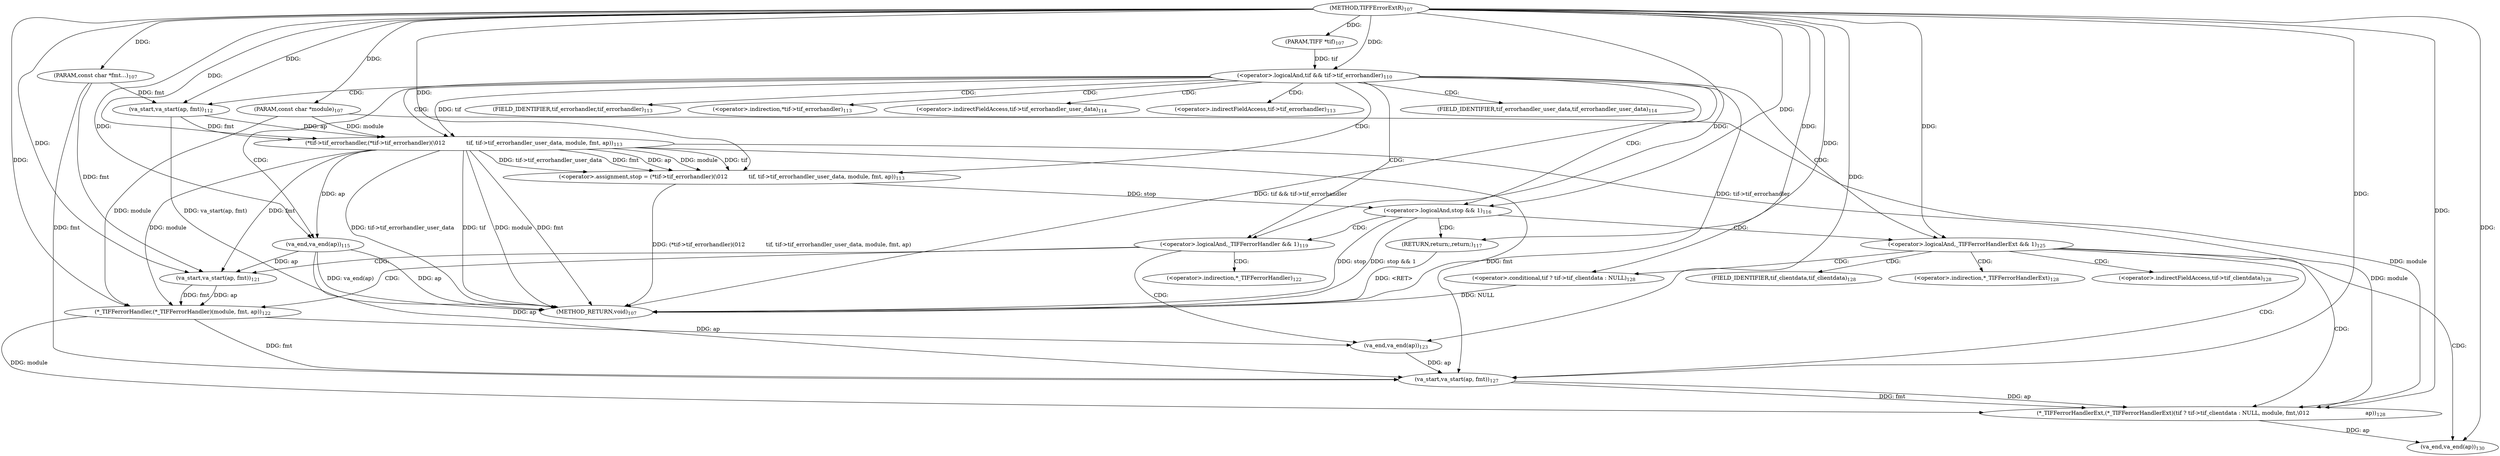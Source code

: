 digraph "TIFFErrorExtR" {  
"10828" [label = <(METHOD,TIFFErrorExtR)<SUB>107</SUB>> ]
"10905" [label = <(METHOD_RETURN,void)<SUB>107</SUB>> ]
"10829" [label = <(PARAM,TIFF *tif)<SUB>107</SUB>> ]
"10830" [label = <(PARAM,const char *module)<SUB>107</SUB>> ]
"10831" [label = <(PARAM,const char *fmt...)<SUB>107</SUB>> ]
"10835" [label = <(&lt;operator&gt;.logicalAnd,tif &amp;&amp; tif-&gt;tif_errorhandler)<SUB>110</SUB>> ]
"10868" [label = <(&lt;operator&gt;.logicalAnd,_TIFFerrorHandler &amp;&amp; 1)<SUB>119</SUB>> ]
"10884" [label = <(&lt;operator&gt;.logicalAnd,_TIFFerrorHandlerExt &amp;&amp; 1)<SUB>125</SUB>> ]
"10841" [label = <(va_start,va_start(ap, fmt))<SUB>112</SUB>> ]
"10845" [label = <(&lt;operator&gt;.assignment,stop = (*tif-&gt;tif_errorhandler)(\012            tif, tif-&gt;tif_errorhandler_user_data, module, fmt, ap))<SUB>113</SUB>> ]
"10859" [label = <(va_end,va_end(ap))<SUB>115</SUB>> ]
"10872" [label = <(va_start,va_start(ap, fmt))<SUB>121</SUB>> ]
"10875" [label = <(*_TIFFerrorHandler,(*_TIFFerrorHandler)(module, fmt, ap))<SUB>122</SUB>> ]
"10881" [label = <(va_end,va_end(ap))<SUB>123</SUB>> ]
"10888" [label = <(va_start,va_start(ap, fmt))<SUB>127</SUB>> ]
"10891" [label = <(*_TIFFerrorHandlerExt,(*_TIFFerrorHandlerExt)(tif ? tif-&gt;tif_clientdata : NULL, module, fmt,\012                                ap))<SUB>128</SUB>> ]
"10903" [label = <(va_end,va_end(ap))<SUB>130</SUB>> ]
"10862" [label = <(&lt;operator&gt;.logicalAnd,stop &amp;&amp; 1)<SUB>116</SUB>> ]
"10847" [label = <(*tif-&gt;tif_errorhandler,(*tif-&gt;tif_errorhandler)(\012            tif, tif-&gt;tif_errorhandler_user_data, module, fmt, ap))<SUB>113</SUB>> ]
"10866" [label = <(RETURN,return;,return;)<SUB>117</SUB>> ]
"10894" [label = <(&lt;operator&gt;.conditional,tif ? tif-&gt;tif_clientdata : NULL)<SUB>128</SUB>> ]
"10876" [label = <(&lt;operator&gt;.indirection,*_TIFFerrorHandler)<SUB>122</SUB>> ]
"10892" [label = <(&lt;operator&gt;.indirection,*_TIFFerrorHandlerExt)<SUB>128</SUB>> ]
"10848" [label = <(&lt;operator&gt;.indirection,*tif-&gt;tif_errorhandler)<SUB>113</SUB>> ]
"10853" [label = <(&lt;operator&gt;.indirectFieldAccess,tif-&gt;tif_errorhandler_user_data)<SUB>114</SUB>> ]
"10896" [label = <(&lt;operator&gt;.indirectFieldAccess,tif-&gt;tif_clientdata)<SUB>128</SUB>> ]
"10849" [label = <(&lt;operator&gt;.indirectFieldAccess,tif-&gt;tif_errorhandler)<SUB>113</SUB>> ]
"10855" [label = <(FIELD_IDENTIFIER,tif_errorhandler_user_data,tif_errorhandler_user_data)<SUB>114</SUB>> ]
"10898" [label = <(FIELD_IDENTIFIER,tif_clientdata,tif_clientdata)<SUB>128</SUB>> ]
"10851" [label = <(FIELD_IDENTIFIER,tif_errorhandler,tif_errorhandler)<SUB>113</SUB>> ]
  "10866" -> "10905"  [ label = "DDG: &lt;RET&gt;"] 
  "10835" -> "10905"  [ label = "DDG: tif-&gt;tif_errorhandler"] 
  "10835" -> "10905"  [ label = "DDG: tif &amp;&amp; tif-&gt;tif_errorhandler"] 
  "10841" -> "10905"  [ label = "DDG: va_start(ap, fmt)"] 
  "10847" -> "10905"  [ label = "DDG: tif"] 
  "10847" -> "10905"  [ label = "DDG: tif-&gt;tif_errorhandler_user_data"] 
  "10847" -> "10905"  [ label = "DDG: module"] 
  "10847" -> "10905"  [ label = "DDG: fmt"] 
  "10845" -> "10905"  [ label = "DDG: (*tif-&gt;tif_errorhandler)(\012            tif, tif-&gt;tif_errorhandler_user_data, module, fmt, ap)"] 
  "10859" -> "10905"  [ label = "DDG: ap"] 
  "10859" -> "10905"  [ label = "DDG: va_end(ap)"] 
  "10862" -> "10905"  [ label = "DDG: stop"] 
  "10862" -> "10905"  [ label = "DDG: stop &amp;&amp; 1"] 
  "10894" -> "10905"  [ label = "DDG: NULL"] 
  "10828" -> "10829"  [ label = "DDG: "] 
  "10828" -> "10830"  [ label = "DDG: "] 
  "10828" -> "10831"  [ label = "DDG: "] 
  "10829" -> "10835"  [ label = "DDG: tif"] 
  "10828" -> "10835"  [ label = "DDG: "] 
  "10847" -> "10845"  [ label = "DDG: fmt"] 
  "10847" -> "10845"  [ label = "DDG: ap"] 
  "10847" -> "10845"  [ label = "DDG: module"] 
  "10847" -> "10845"  [ label = "DDG: tif"] 
  "10847" -> "10845"  [ label = "DDG: tif-&gt;tif_errorhandler_user_data"] 
  "10828" -> "10868"  [ label = "DDG: "] 
  "10828" -> "10884"  [ label = "DDG: "] 
  "10828" -> "10841"  [ label = "DDG: "] 
  "10831" -> "10841"  [ label = "DDG: fmt"] 
  "10828" -> "10845"  [ label = "DDG: "] 
  "10847" -> "10859"  [ label = "DDG: ap"] 
  "10828" -> "10859"  [ label = "DDG: "] 
  "10859" -> "10872"  [ label = "DDG: ap"] 
  "10828" -> "10872"  [ label = "DDG: "] 
  "10847" -> "10872"  [ label = "DDG: fmt"] 
  "10831" -> "10872"  [ label = "DDG: fmt"] 
  "10847" -> "10875"  [ label = "DDG: module"] 
  "10830" -> "10875"  [ label = "DDG: module"] 
  "10828" -> "10875"  [ label = "DDG: "] 
  "10872" -> "10875"  [ label = "DDG: fmt"] 
  "10872" -> "10875"  [ label = "DDG: ap"] 
  "10875" -> "10881"  [ label = "DDG: ap"] 
  "10828" -> "10881"  [ label = "DDG: "] 
  "10859" -> "10888"  [ label = "DDG: ap"] 
  "10881" -> "10888"  [ label = "DDG: ap"] 
  "10828" -> "10888"  [ label = "DDG: "] 
  "10847" -> "10888"  [ label = "DDG: fmt"] 
  "10875" -> "10888"  [ label = "DDG: fmt"] 
  "10831" -> "10888"  [ label = "DDG: fmt"] 
  "10828" -> "10891"  [ label = "DDG: "] 
  "10847" -> "10891"  [ label = "DDG: module"] 
  "10875" -> "10891"  [ label = "DDG: module"] 
  "10830" -> "10891"  [ label = "DDG: module"] 
  "10888" -> "10891"  [ label = "DDG: fmt"] 
  "10888" -> "10891"  [ label = "DDG: ap"] 
  "10891" -> "10903"  [ label = "DDG: ap"] 
  "10828" -> "10903"  [ label = "DDG: "] 
  "10835" -> "10847"  [ label = "DDG: tif"] 
  "10828" -> "10847"  [ label = "DDG: "] 
  "10830" -> "10847"  [ label = "DDG: module"] 
  "10841" -> "10847"  [ label = "DDG: fmt"] 
  "10841" -> "10847"  [ label = "DDG: ap"] 
  "10845" -> "10862"  [ label = "DDG: stop"] 
  "10828" -> "10862"  [ label = "DDG: "] 
  "10828" -> "10866"  [ label = "DDG: "] 
  "10828" -> "10894"  [ label = "DDG: "] 
  "10835" -> "10847"  [ label = "CDG: "] 
  "10835" -> "10849"  [ label = "CDG: "] 
  "10835" -> "10862"  [ label = "CDG: "] 
  "10835" -> "10855"  [ label = "CDG: "] 
  "10835" -> "10841"  [ label = "CDG: "] 
  "10835" -> "10853"  [ label = "CDG: "] 
  "10835" -> "10851"  [ label = "CDG: "] 
  "10835" -> "10845"  [ label = "CDG: "] 
  "10835" -> "10859"  [ label = "CDG: "] 
  "10835" -> "10848"  [ label = "CDG: "] 
  "10835" -> "10868"  [ label = "CDG: "] 
  "10835" -> "10884"  [ label = "CDG: "] 
  "10868" -> "10875"  [ label = "CDG: "] 
  "10868" -> "10872"  [ label = "CDG: "] 
  "10868" -> "10876"  [ label = "CDG: "] 
  "10868" -> "10881"  [ label = "CDG: "] 
  "10884" -> "10888"  [ label = "CDG: "] 
  "10884" -> "10894"  [ label = "CDG: "] 
  "10884" -> "10891"  [ label = "CDG: "] 
  "10884" -> "10903"  [ label = "CDG: "] 
  "10884" -> "10892"  [ label = "CDG: "] 
  "10884" -> "10896"  [ label = "CDG: "] 
  "10884" -> "10898"  [ label = "CDG: "] 
  "10862" -> "10866"  [ label = "CDG: "] 
  "10862" -> "10868"  [ label = "CDG: "] 
  "10862" -> "10884"  [ label = "CDG: "] 
}
